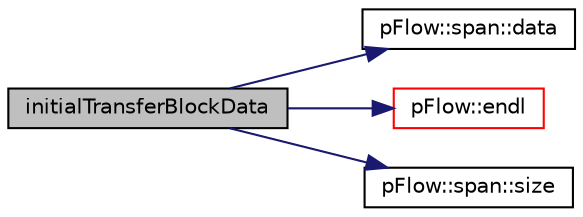 digraph "initialTransferBlockData"
{
 // LATEX_PDF_SIZE
  edge [fontname="Helvetica",fontsize="10",labelfontname="Helvetica",labelfontsize="10"];
  node [fontname="Helvetica",fontsize="10",shape=record];
  rankdir="LR";
  Node1 [label="initialTransferBlockData",height=0.2,width=0.4,color="black", fillcolor="grey75", style="filled", fontcolor="black",tooltip=" "];
  Node1 -> Node2 [color="midnightblue",fontsize="10",style="solid",fontname="Helvetica"];
  Node2 [label="pFlow::span::data",height=0.2,width=0.4,color="black", fillcolor="white", style="filled",URL="$classpFlow_1_1span.html#a617e1db24bfde7e335e7bf5e92892ee4",tooltip=" "];
  Node1 -> Node3 [color="midnightblue",fontsize="10",style="solid",fontname="Helvetica"];
  Node3 [label="pFlow::endl",height=0.2,width=0.4,color="red", fillcolor="white", style="filled",URL="$namespacepFlow.html#aba8f0c455a3fdb4b05ad33a25b13b189",tooltip="Add newline and flush stream."];
  Node1 -> Node5 [color="midnightblue",fontsize="10",style="solid",fontname="Helvetica"];
  Node5 [label="pFlow::span::size",height=0.2,width=0.4,color="black", fillcolor="white", style="filled",URL="$classpFlow_1_1span.html#a29908231382cfa67191aec2c9f8bca23",tooltip="Returns the number of elements in the span."];
}
